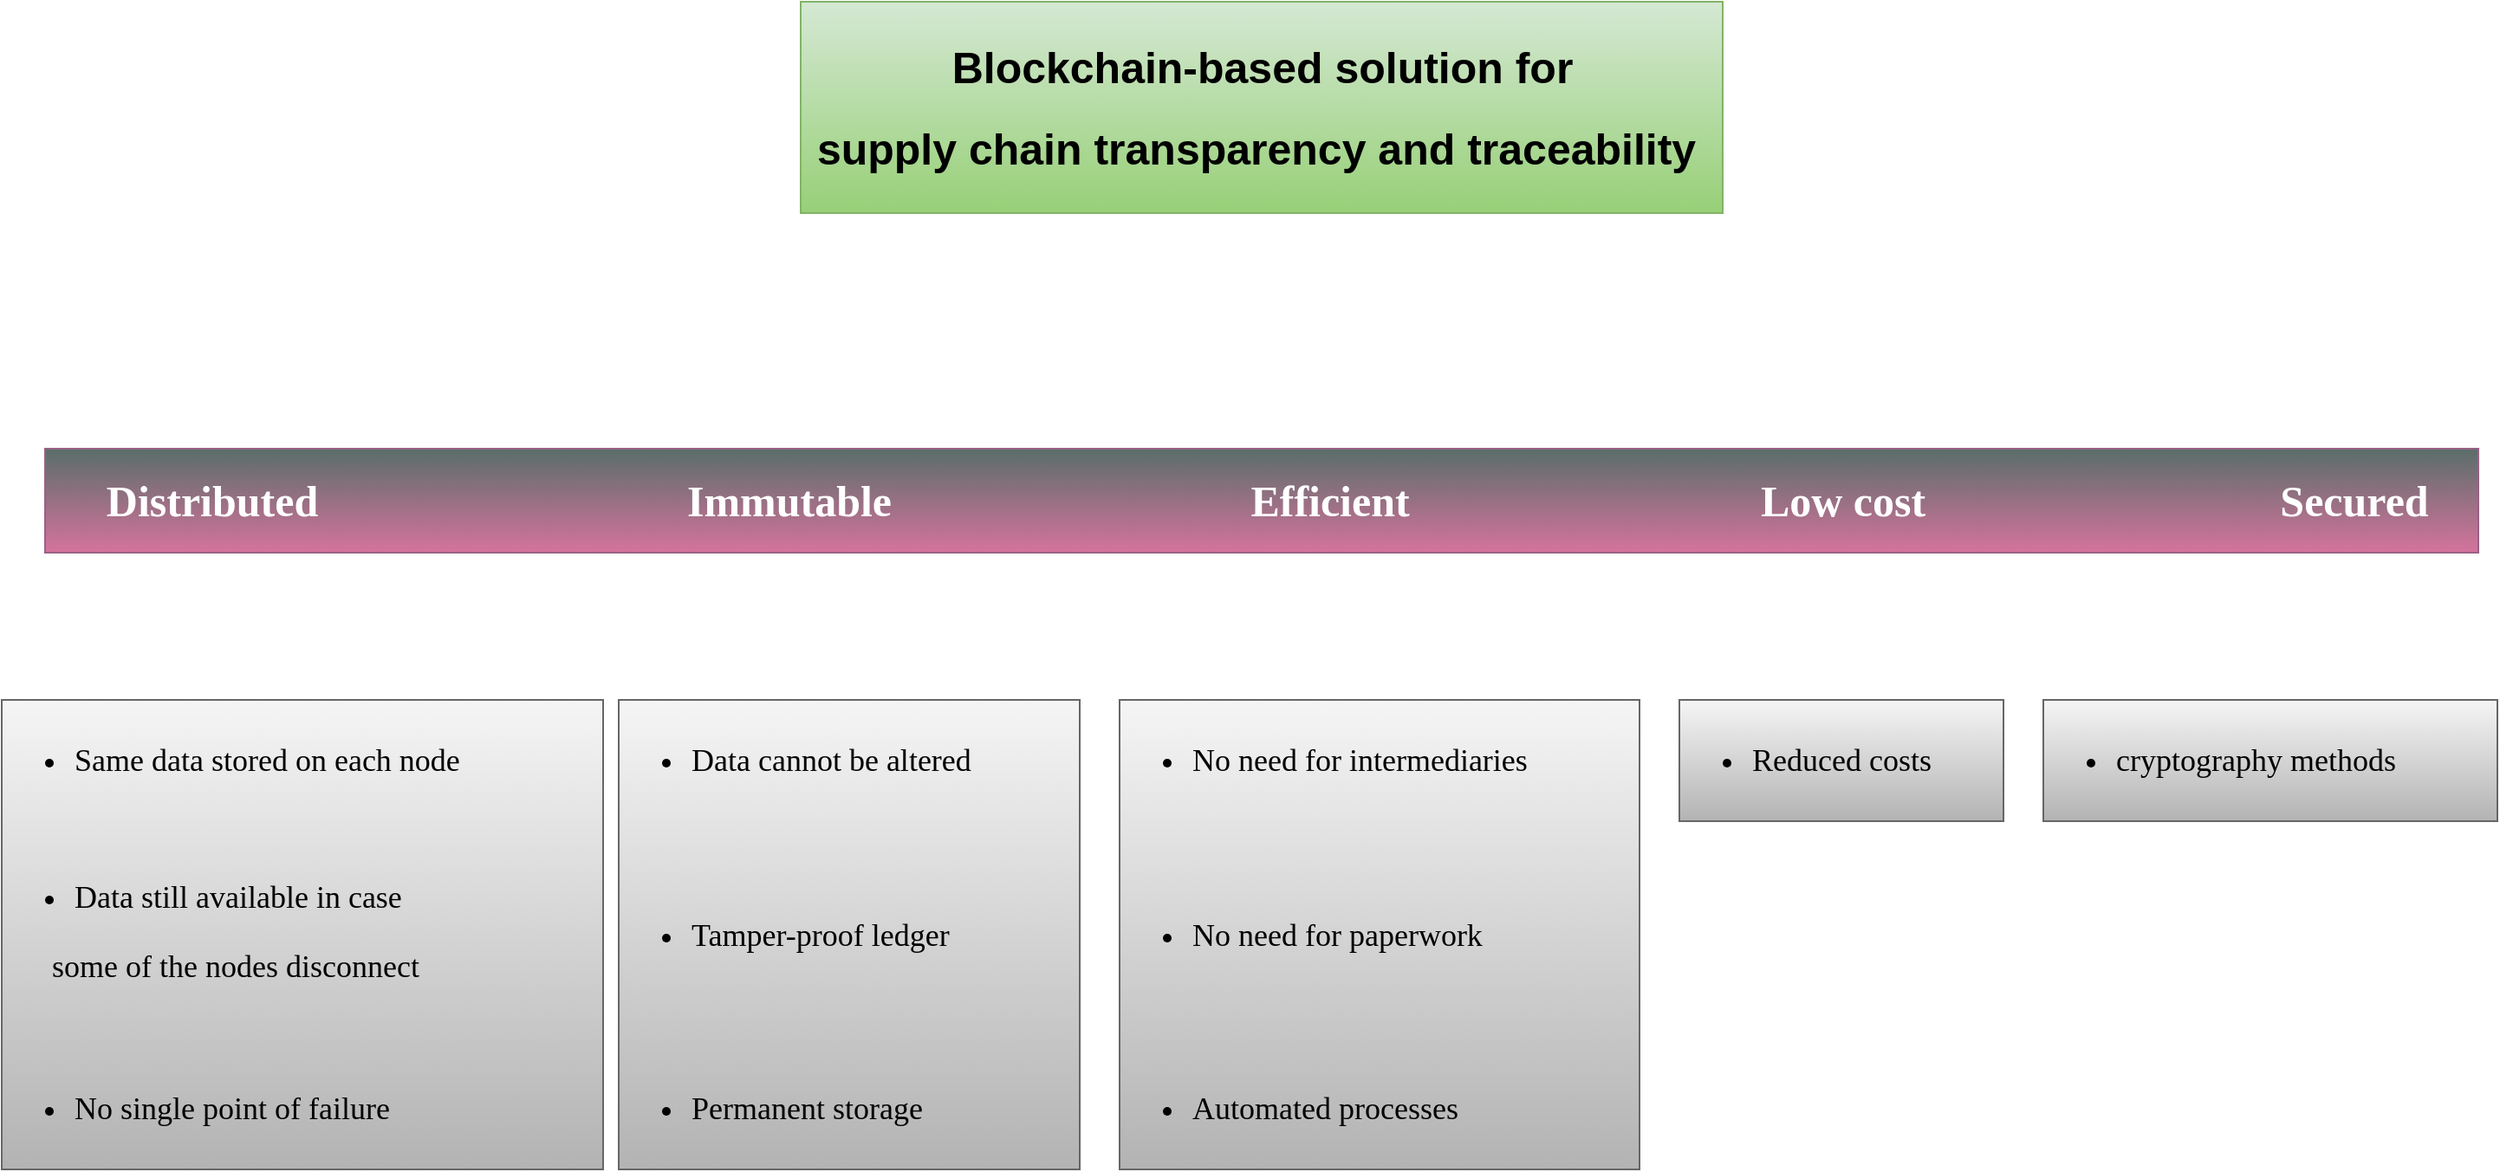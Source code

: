<mxfile version="21.0.6" type="github" pages="3">
  <diagram id="QcVv5CwE_pNNoPAJZRav" name="Intro">
    <mxGraphModel dx="1646" dy="841" grid="0" gridSize="10" guides="1" tooltips="1" connect="1" arrows="1" fold="1" page="1" pageScale="1" pageWidth="1500" pageHeight="800" math="0" shadow="0">
      <root>
        <mxCell id="0" />
        <mxCell id="1" parent="0" />
        <mxCell id="U0lSfX0NrB_y97nwMYoe-1" value="&lt;h1 style=&quot;font-size: 25px;&quot;&gt;&lt;font style=&quot;font-size: 25px;&quot;&gt;Blockchain-based solution for&lt;/font&gt;&lt;/h1&gt;&lt;h1 style=&quot;font-size: 25px;&quot;&gt;&lt;font style=&quot;font-size: 25px;&quot;&gt;&lt;font style=&quot;font-size: 25px;&quot;&gt;supply chain transparency and traceability&lt;/font&gt;&amp;nbsp;&lt;/font&gt;&lt;/h1&gt;" style="text;html=1;align=center;verticalAlign=middle;resizable=0;points=[];autosize=1;strokeColor=#82b366;fillColor=#d5e8d4;gradientColor=#97d077;" vertex="1" parent="1">
          <mxGeometry x="484" y="31" width="532" height="122" as="geometry" />
        </mxCell>
        <mxCell id="U0lSfX0NrB_y97nwMYoe-9" value="" style="group" vertex="1" connectable="0" parent="1">
          <mxGeometry x="48" y="289" width="1404" height="60" as="geometry" />
        </mxCell>
        <mxCell id="U0lSfX0NrB_y97nwMYoe-8" value="" style="rounded=0;whiteSpace=wrap;html=1;fillColor=#596E69;gradientColor=#d5739d;strokeColor=#996185;" vertex="1" parent="U0lSfX0NrB_y97nwMYoe-9">
          <mxGeometry width="1404" height="60" as="geometry" />
        </mxCell>
        <mxCell id="U0lSfX0NrB_y97nwMYoe-3" value="&lt;b&gt;&lt;font color=&quot;#ffffff&quot; style=&quot;font-size: 25px;&quot; face=&quot;Verdana&quot;&gt;Distributed&lt;/font&gt;&lt;/b&gt;" style="text;html=1;align=center;verticalAlign=middle;resizable=0;points=[];autosize=1;strokeColor=none;fillColor=none;" vertex="1" parent="U0lSfX0NrB_y97nwMYoe-9">
          <mxGeometry x="8" y="9" width="175" height="42" as="geometry" />
        </mxCell>
        <mxCell id="U0lSfX0NrB_y97nwMYoe-4" value="&lt;b&gt;&lt;font color=&quot;#ffffff&quot; style=&quot;font-size: 25px;&quot; face=&quot;Verdana&quot;&gt;Immutable&lt;/font&gt;&lt;/b&gt;" style="text;html=1;align=center;verticalAlign=middle;resizable=0;points=[];autosize=1;strokeColor=none;fillColor=none;" vertex="1" parent="U0lSfX0NrB_y97nwMYoe-9">
          <mxGeometry x="342" y="9" width="173" height="42" as="geometry" />
        </mxCell>
        <mxCell id="U0lSfX0NrB_y97nwMYoe-5" value="&lt;b&gt;&lt;font color=&quot;#ffffff&quot; style=&quot;font-size: 25px;&quot; face=&quot;Verdana&quot;&gt;Efficient&lt;/font&gt;&lt;/b&gt;" style="text;html=1;align=center;verticalAlign=middle;resizable=0;points=[];autosize=1;strokeColor=none;fillColor=none;" vertex="1" parent="U0lSfX0NrB_y97nwMYoe-9">
          <mxGeometry x="674" y="9" width="134" height="42" as="geometry" />
        </mxCell>
        <mxCell id="U0lSfX0NrB_y97nwMYoe-6" value="&lt;b&gt;&lt;font color=&quot;#ffffff&quot; style=&quot;font-size: 25px;&quot; face=&quot;Verdana&quot;&gt;Low cost&lt;/font&gt;&lt;/b&gt;" style="text;html=1;align=center;verticalAlign=middle;resizable=0;points=[];autosize=1;strokeColor=none;fillColor=none;" vertex="1" parent="U0lSfX0NrB_y97nwMYoe-9">
          <mxGeometry x="966" y="9" width="142" height="42" as="geometry" />
        </mxCell>
        <mxCell id="U0lSfX0NrB_y97nwMYoe-7" value="&lt;b&gt;&lt;font color=&quot;#ffffff&quot; style=&quot;font-size: 25px;&quot; face=&quot;Verdana&quot;&gt;Secured&lt;/font&gt;&lt;/b&gt;" style="text;html=1;align=center;verticalAlign=middle;resizable=0;points=[];autosize=1;strokeColor=none;fillColor=none;" vertex="1" parent="U0lSfX0NrB_y97nwMYoe-9">
          <mxGeometry x="1266" y="9" width="131" height="42" as="geometry" />
        </mxCell>
        <mxCell id="U0lSfX0NrB_y97nwMYoe-10" value="&lt;ul style=&quot;font-size: 18px;&quot;&gt;&lt;li style=&quot;&quot;&gt;&lt;font style=&quot;font-size: 18px;&quot; face=&quot;Verdana&quot;&gt;Same data stored on each node&lt;/font&gt;&lt;/li&gt;&lt;/ul&gt;&lt;div style=&quot;font-size: 18px;&quot;&gt;&lt;font style=&quot;font-size: 18px;&quot; face=&quot;Verdana&quot;&gt;&lt;br&gt;&lt;/font&gt;&lt;/div&gt;&lt;ul style=&quot;font-size: 18px;&quot;&gt;&lt;li&gt;&lt;font style=&quot;font-size: 18px;&quot; face=&quot;Verdana&quot;&gt;Data still available in case&lt;/font&gt;&lt;/li&gt;&lt;/ul&gt;&lt;div style=&quot;font-size: 18px;&quot;&gt;&lt;font style=&quot;font-size: 18px;&quot; face=&quot;Verdana&quot;&gt;&amp;nbsp; &amp;nbsp; &amp;nbsp; some of the nodes disconnect&lt;/font&gt;&lt;/div&gt;&lt;div style=&quot;font-size: 18px;&quot;&gt;&lt;font style=&quot;font-size: 18px;&quot; face=&quot;Verdana&quot;&gt;&lt;br&gt;&lt;/font&gt;&lt;/div&gt;&lt;div style=&quot;font-size: 18px;&quot;&gt;&lt;font style=&quot;font-size: 18px;&quot; face=&quot;Verdana&quot;&gt;&lt;br&gt;&lt;/font&gt;&lt;/div&gt;&lt;ul style=&quot;font-size: 18px;&quot;&gt;&lt;li style=&quot;&quot;&gt;&lt;font style=&quot;font-size: 18px;&quot; face=&quot;Verdana&quot;&gt;No single point of failure&lt;/font&gt;&lt;/li&gt;&lt;/ul&gt;" style="text;html=1;align=left;verticalAlign=middle;resizable=0;points=[];autosize=1;strokeColor=#666666;fillColor=#f5f5f5;gradientColor=#b3b3b3;" vertex="1" parent="1">
          <mxGeometry x="23" y="434" width="347" height="271" as="geometry" />
        </mxCell>
        <mxCell id="U0lSfX0NrB_y97nwMYoe-11" value="&lt;ul style=&quot;font-size: 18px;&quot;&gt;&lt;li style=&quot;&quot;&gt;&lt;font face=&quot;Verdana&quot;&gt;Data cannot be altered&lt;/font&gt;&lt;/li&gt;&lt;/ul&gt;&lt;div&gt;&lt;font face=&quot;Verdana&quot;&gt;&lt;span style=&quot;font-size: 18px;&quot;&gt;&lt;br&gt;&lt;/span&gt;&lt;/font&gt;&lt;/div&gt;&lt;div&gt;&lt;font face=&quot;Verdana&quot;&gt;&lt;span style=&quot;font-size: 18px;&quot;&gt;&lt;br&gt;&lt;/span&gt;&lt;/font&gt;&lt;/div&gt;&lt;ul style=&quot;font-size: 18px;&quot;&gt;&lt;li&gt;&lt;font face=&quot;Verdana&quot;&gt;Tamper-proof ledger&lt;/font&gt;&lt;/li&gt;&lt;/ul&gt;&lt;div style=&quot;font-size: 18px;&quot;&gt;&lt;font style=&quot;font-size: 18px;&quot; face=&quot;Verdana&quot;&gt;&lt;br&gt;&lt;/font&gt;&lt;/div&gt;&lt;div style=&quot;font-size: 18px;&quot;&gt;&lt;font style=&quot;font-size: 18px;&quot; face=&quot;Verdana&quot;&gt;&lt;br&gt;&lt;/font&gt;&lt;/div&gt;&lt;ul style=&quot;font-size: 18px;&quot;&gt;&lt;li style=&quot;&quot;&gt;&lt;font face=&quot;Verdana&quot;&gt;Permanent storage&lt;/font&gt;&lt;/li&gt;&lt;/ul&gt;" style="text;html=1;align=left;verticalAlign=middle;resizable=0;points=[];autosize=1;strokeColor=#666666;fillColor=#f5f5f5;gradientColor=#b3b3b3;" vertex="1" parent="1">
          <mxGeometry x="379" y="434" width="266" height="271" as="geometry" />
        </mxCell>
        <mxCell id="U0lSfX0NrB_y97nwMYoe-12" value="&lt;ul style=&quot;font-size: 18px;&quot;&gt;&lt;li style=&quot;&quot;&gt;&lt;font face=&quot;Verdana&quot;&gt;No need for intermediaries&lt;/font&gt;&lt;/li&gt;&lt;/ul&gt;&lt;div style=&quot;font-size: 18px;&quot;&gt;&lt;font style=&quot;font-size: 18px;&quot; face=&quot;Verdana&quot;&gt;&lt;br&gt;&lt;/font&gt;&lt;/div&gt;&lt;div style=&quot;font-size: 18px;&quot;&gt;&lt;font style=&quot;font-size: 18px;&quot; face=&quot;Verdana&quot;&gt;&lt;br&gt;&lt;/font&gt;&lt;/div&gt;&lt;ul style=&quot;font-size: 18px;&quot;&gt;&lt;li&gt;&lt;font face=&quot;Verdana&quot;&gt;No need for paperwork&lt;/font&gt;&lt;/li&gt;&lt;/ul&gt;&lt;div style=&quot;font-size: 18px;&quot;&gt;&lt;font style=&quot;font-size: 18px;&quot; face=&quot;Verdana&quot;&gt;&lt;br&gt;&lt;/font&gt;&lt;/div&gt;&lt;div style=&quot;font-size: 18px;&quot;&gt;&lt;br&gt;&lt;/div&gt;&lt;ul style=&quot;font-size: 18px;&quot;&gt;&lt;li style=&quot;&quot;&gt;&lt;font face=&quot;Verdana&quot;&gt;Automated processes&lt;/font&gt;&lt;/li&gt;&lt;/ul&gt;" style="text;html=1;align=left;verticalAlign=middle;resizable=0;points=[];autosize=1;strokeColor=#666666;fillColor=#f5f5f5;gradientColor=#b3b3b3;" vertex="1" parent="1">
          <mxGeometry x="668" y="434" width="300" height="271" as="geometry" />
        </mxCell>
        <mxCell id="U0lSfX0NrB_y97nwMYoe-14" value="&lt;ul style=&quot;font-size: 18px;&quot;&gt;&lt;li style=&quot;&quot;&gt;&lt;font face=&quot;Verdana&quot;&gt;Reduced costs&lt;/font&gt;&lt;/li&gt;&lt;/ul&gt;" style="text;html=1;align=left;verticalAlign=middle;resizable=0;points=[];autosize=1;strokeColor=#666666;fillColor=#f5f5f5;gradientColor=#b3b3b3;" vertex="1" parent="1">
          <mxGeometry x="991" y="434" width="187" height="70" as="geometry" />
        </mxCell>
        <mxCell id="U0lSfX0NrB_y97nwMYoe-15" value="&lt;ul style=&quot;font-size: 18px;&quot;&gt;&lt;li style=&quot;&quot;&gt;&lt;font face=&quot;Verdana&quot;&gt;cryptography methods&lt;/font&gt;&lt;/li&gt;&lt;/ul&gt;" style="text;html=1;align=left;verticalAlign=middle;resizable=0;points=[];autosize=1;strokeColor=#666666;fillColor=#f5f5f5;gradientColor=#b3b3b3;" vertex="1" parent="1">
          <mxGeometry x="1201" y="434" width="262" height="70" as="geometry" />
        </mxCell>
      </root>
    </mxGraphModel>
  </diagram>
  <diagram name="Architecture" id="gaUyGM8IAADZF5PVYL19">
    <mxGraphModel dx="1434" dy="807" grid="0" gridSize="10" guides="1" tooltips="1" connect="1" arrows="1" fold="1" page="1" pageScale="1" pageWidth="1500" pageHeight="800" math="0" shadow="0">
      <root>
        <mxCell id="0" />
        <mxCell id="1" parent="0" />
        <mxCell id="xzhzrzbfn5W9RqFc-OKv-49" value="" style="group" vertex="1" connectable="0" parent="1">
          <mxGeometry x="90" y="93" width="1320" height="202" as="geometry" />
        </mxCell>
        <mxCell id="xzhzrzbfn5W9RqFc-OKv-23" value="" style="rounded=0;whiteSpace=wrap;html=1;fillColor=#32803F;gradientColor=none;strokeColor=#82b366;" vertex="1" parent="xzhzrzbfn5W9RqFc-OKv-49">
          <mxGeometry x="-6" y="-16.578" width="1326" height="218.578" as="geometry" />
        </mxCell>
        <mxCell id="xzhzrzbfn5W9RqFc-OKv-48" value="&lt;span style=&quot;font-size: 19px;&quot;&gt;Consumer&lt;/span&gt;" style="ellipse;whiteSpace=wrap;html=1;aspect=fixed;fillColor=#FAFAFA;gradientColor=#b3b3b3;strokeColor=#666666;" vertex="1" parent="xzhzrzbfn5W9RqFc-OKv-49">
          <mxGeometry x="1180.417" width="129.906" height="129.906" as="geometry" />
        </mxCell>
        <mxCell id="xzhzrzbfn5W9RqFc-OKv-17" value="&lt;font style=&quot;font-size: 19px;&quot;&gt;Processor&lt;/font&gt;" style="ellipse;whiteSpace=wrap;html=1;aspect=fixed;fillColor=#FAFAFA;gradientColor=#b3b3b3;strokeColor=#666666;" vertex="1" parent="xzhzrzbfn5W9RqFc-OKv-49">
          <mxGeometry x="236.002" y="4.462e-14" width="129.906" height="129.906" as="geometry" />
        </mxCell>
        <mxCell id="xzhzrzbfn5W9RqFc-OKv-20" value="&lt;font style=&quot;font-size: 19px;&quot;&gt;Supplier&lt;/font&gt;" style="ellipse;whiteSpace=wrap;html=1;aspect=fixed;fillColor=#FAFAFA;gradientColor=#b3b3b3;strokeColor=#666666;" vertex="1" parent="xzhzrzbfn5W9RqFc-OKv-49">
          <mxGeometry y="4.462e-14" width="129.906" height="129.906" as="geometry" />
        </mxCell>
        <mxCell id="xzhzrzbfn5W9RqFc-OKv-21" value="&lt;span style=&quot;font-size: 19px;&quot;&gt;Distributor&lt;/span&gt;" style="ellipse;whiteSpace=wrap;html=1;aspect=fixed;fillColor=#FAFAFA;gradientColor=#b3b3b3;strokeColor=#666666;" vertex="1" parent="xzhzrzbfn5W9RqFc-OKv-49">
          <mxGeometry x="472.003" y="4.462e-14" width="129.906" height="129.906" as="geometry" />
        </mxCell>
        <mxCell id="xzhzrzbfn5W9RqFc-OKv-22" value="&lt;font style=&quot;font-size: 19px;&quot;&gt;Retailer&lt;/font&gt;" style="ellipse;whiteSpace=wrap;html=1;aspect=fixed;fillColor=#FAFAFA;gradientColor=#b3b3b3;strokeColor=#666666;" vertex="1" parent="xzhzrzbfn5W9RqFc-OKv-49">
          <mxGeometry x="708.005" y="4.462e-14" width="129.906" height="129.906" as="geometry" />
        </mxCell>
        <mxCell id="xzhzrzbfn5W9RqFc-OKv-24" value="&lt;font style=&quot;font-size: 19px;&quot;&gt;restaurant&lt;/font&gt;" style="ellipse;whiteSpace=wrap;html=1;aspect=fixed;fillColor=#FAFAFA;gradientColor=#b3b3b3;strokeColor=#666666;" vertex="1" parent="xzhzrzbfn5W9RqFc-OKv-49">
          <mxGeometry x="944.007" y="4.462e-14" width="129.906" height="129.906" as="geometry" />
        </mxCell>
        <mxCell id="xzhzrzbfn5W9RqFc-OKv-35" style="edgeStyle=orthogonalEdgeStyle;rounded=0;orthogonalLoop=1;jettySize=auto;html=1;exitX=0.5;exitY=1;exitDx=0;exitDy=0;entryX=0.5;entryY=1;entryDx=0;entryDy=0;strokeWidth=6;strokeColor=#FAFAFA;" edge="1" parent="xzhzrzbfn5W9RqFc-OKv-49" source="xzhzrzbfn5W9RqFc-OKv-21" target="xzhzrzbfn5W9RqFc-OKv-24">
          <mxGeometry relative="1" as="geometry">
            <mxPoint x="990.42" y="255.078" as="targetPoint" />
            <Array as="points">
              <mxPoint x="537.42" y="182.927" />
              <mxPoint x="1009.42" y="182.927" />
            </Array>
          </mxGeometry>
        </mxCell>
        <mxCell id="xzhzrzbfn5W9RqFc-OKv-27" value="" style="shape=flexArrow;endArrow=classic;html=1;rounded=0;strokeColor=#FFFFFF;fillColor=default;" edge="1" parent="xzhzrzbfn5W9RqFc-OKv-49">
          <mxGeometry width="50" height="50" relative="1" as="geometry">
            <mxPoint x="136.42" y="73.639" as="sourcePoint" />
            <mxPoint x="229.42" y="73.639" as="targetPoint" />
          </mxGeometry>
        </mxCell>
        <mxCell id="xzhzrzbfn5W9RqFc-OKv-32" value="" style="shape=flexArrow;endArrow=classic;html=1;rounded=0;strokeColor=#FFFFFF;fillColor=default;" edge="1" parent="xzhzrzbfn5W9RqFc-OKv-49">
          <mxGeometry width="50" height="50" relative="1" as="geometry">
            <mxPoint x="372.42" y="68.387" as="sourcePoint" />
            <mxPoint x="465.42" y="68.387" as="targetPoint" />
          </mxGeometry>
        </mxCell>
        <mxCell id="xzhzrzbfn5W9RqFc-OKv-33" value="" style="shape=flexArrow;endArrow=classic;html=1;rounded=0;strokeColor=#FFFFFF;fillColor=default;" edge="1" parent="xzhzrzbfn5W9RqFc-OKv-49">
          <mxGeometry width="50" height="50" relative="1" as="geometry">
            <mxPoint x="608.42" y="68.387" as="sourcePoint" />
            <mxPoint x="701.42" y="68.387" as="targetPoint" />
          </mxGeometry>
        </mxCell>
        <mxCell id="xzhzrzbfn5W9RqFc-OKv-34" value="" style="shape=flexArrow;endArrow=classic;html=1;rounded=0;strokeColor=#FFFFFF;fillColor=default;" edge="1" parent="xzhzrzbfn5W9RqFc-OKv-49">
          <mxGeometry width="50" height="50" relative="1" as="geometry">
            <mxPoint x="844.42" y="68.387" as="sourcePoint" />
            <mxPoint x="937.42" y="68.387" as="targetPoint" />
          </mxGeometry>
        </mxCell>
        <mxCell id="xzhzrzbfn5W9RqFc-OKv-50" value="" style="shape=flexArrow;endArrow=classic;html=1;rounded=0;strokeColor=#FFFFFF;fillColor=default;" edge="1" parent="xzhzrzbfn5W9RqFc-OKv-49">
          <mxGeometry width="50" height="50" relative="1" as="geometry">
            <mxPoint x="1080.0" y="67.455" as="sourcePoint" />
            <mxPoint x="1173.0" y="67.455" as="targetPoint" />
          </mxGeometry>
        </mxCell>
        <mxCell id="xzhzrzbfn5W9RqFc-OKv-51" value="&lt;font face=&quot;Verdana&quot; style=&quot;font-size: 20px;&quot;&gt;Raw material&lt;br style=&quot;font-size: 20px;&quot;&gt;pre-processing&lt;br style=&quot;font-size: 20px;&quot;&gt;&lt;br style=&quot;font-size: 20px;&quot;&gt;Harvesting&lt;br&gt;&lt;br style=&quot;font-size: 20px;&quot;&gt;&lt;br style=&quot;font-size: 20px;&quot;&gt;&lt;br&gt;&lt;br&gt;Data:&lt;br style=&quot;font-size: 20px;&quot;&gt;&lt;ul style=&quot;font-size: 20px;&quot;&gt;&lt;li style=&quot;font-size: 20px;&quot;&gt;Supplier&lt;/li&gt;&lt;/ul&gt;&lt;ul style=&quot;font-size: 20px;&quot;&gt;&lt;li style=&quot;font-size: 20px;&quot;&gt;Raw material&lt;/li&gt;&lt;/ul&gt;&lt;/font&gt;" style="text;html=1;align=left;verticalAlign=middle;resizable=0;points=[];autosize=1;strokeColor=none;fillColor=none;fontSize=20;" vertex="1" parent="1">
          <mxGeometry x="85" y="349" width="190" height="354" as="geometry" />
        </mxCell>
        <mxCell id="xzhzrzbfn5W9RqFc-OKv-52" value="&lt;font face=&quot;Verdana&quot; style=&quot;font-size: 20px;&quot;&gt;Product processing&lt;br&gt;manufacturing, etc...&lt;br style=&quot;font-size: 20px;&quot;&gt;&lt;br style=&quot;font-size: 20px;&quot;&gt;Change into final&lt;br&gt;packed product&lt;br style=&quot;font-size: 20px;&quot;&gt;&lt;br style=&quot;font-size: 20px;&quot;&gt;&lt;br&gt;&lt;br&gt;Data:&lt;br style=&quot;font-size: 20px;&quot;&gt;&lt;ul style=&quot;font-size: 20px;&quot;&gt;&lt;li style=&quot;font-size: 20px;&quot;&gt;Manufacturer Info&lt;/li&gt;&lt;/ul&gt;&lt;ul style=&quot;font-size: 20px;&quot;&gt;&lt;li style=&quot;font-size: 20px;&quot;&gt;Packed product Info&lt;/li&gt;&lt;/ul&gt;&lt;/font&gt;" style="text;html=1;align=left;verticalAlign=middle;resizable=0;points=[];autosize=1;strokeColor=none;fillColor=none;fontSize=20;" vertex="1" parent="1">
          <mxGeometry x="292" y="349" width="259" height="354" as="geometry" />
        </mxCell>
        <mxCell id="xzhzrzbfn5W9RqFc-OKv-53" value="&lt;font face=&quot;Verdana&quot; style=&quot;font-size: 20px;&quot;&gt;Distribution centers&lt;br&gt;Storage facilities&amp;nbsp;&lt;br style=&quot;font-size: 20px;&quot;&gt;&lt;br style=&quot;font-size: 20px;&quot;&gt;Store, ship, or&lt;br&gt;Pass along for distribution&lt;br style=&quot;font-size: 20px;&quot;&gt;&lt;br style=&quot;font-size: 20px;&quot;&gt;&lt;br&gt;&lt;br&gt;Data:&lt;br style=&quot;font-size: 20px;&quot;&gt;&lt;ul style=&quot;font-size: 20px;&quot;&gt;&lt;li style=&quot;font-size: 20px;&quot;&gt;Distributor Info&lt;/li&gt;&lt;/ul&gt;&lt;ul style=&quot;font-size: 20px;&quot;&gt;&lt;li style=&quot;font-size: 20px;&quot;&gt;Product Info&lt;/li&gt;&lt;/ul&gt;&lt;/font&gt;" style="text;html=1;align=left;verticalAlign=middle;resizable=0;points=[];autosize=1;strokeColor=none;fillColor=none;fontSize=20;" vertex="1" parent="1">
          <mxGeometry x="594" y="349" width="280" height="354" as="geometry" />
        </mxCell>
        <mxCell id="xzhzrzbfn5W9RqFc-OKv-54" value="&lt;font face=&quot;Verdana&quot; style=&quot;font-size: 20px;&quot;&gt;Receiving the product&lt;br&gt;Sell to restaurants&lt;br style=&quot;font-size: 20px;&quot;&gt;&lt;br style=&quot;font-size: 20px;&quot;&gt;Downstream party&lt;br&gt;before consumption&lt;br style=&quot;font-size: 20px;&quot;&gt;&lt;br style=&quot;font-size: 20px;&quot;&gt;&lt;br&gt;&lt;br&gt;Data:&lt;br style=&quot;font-size: 20px;&quot;&gt;&lt;ul style=&quot;font-size: 20px;&quot;&gt;&lt;li style=&quot;font-size: 20px;&quot;&gt;Retailer Info&lt;/li&gt;&lt;/ul&gt;&lt;ul style=&quot;font-size: 20px;&quot;&gt;&lt;li style=&quot;font-size: 20px;&quot;&gt;Product Info&lt;/li&gt;&lt;/ul&gt;&lt;/font&gt;" style="text;html=1;align=left;verticalAlign=middle;resizable=0;points=[];autosize=1;strokeColor=none;fillColor=none;fontSize=20;" vertex="1" parent="1">
          <mxGeometry x="905" y="349" width="237" height="354" as="geometry" />
        </mxCell>
        <mxCell id="xzhzrzbfn5W9RqFc-OKv-55" value="&lt;font face=&quot;Verdana&quot; style=&quot;font-size: 20px;&quot;&gt;Buy from retailers&lt;br&gt;&amp;nbsp;&lt;br&gt;&lt;br style=&quot;font-size: 20px;&quot;&gt;Cook&lt;br style=&quot;font-size: 20px;&quot;&gt;&lt;br style=&quot;font-size: 20px;&quot;&gt;&lt;br&gt;&lt;br&gt;&lt;br&gt;Data:&lt;br style=&quot;font-size: 20px;&quot;&gt;&lt;ul style=&quot;font-size: 20px;&quot;&gt;&lt;li style=&quot;font-size: 20px;&quot;&gt;Restaurant Info&lt;/li&gt;&lt;/ul&gt;&lt;ul style=&quot;font-size: 20px;&quot;&gt;&lt;li style=&quot;font-size: 20px;&quot;&gt;Menu&lt;/li&gt;&lt;/ul&gt;&lt;/font&gt;" style="text;html=1;align=left;verticalAlign=middle;resizable=0;points=[];autosize=1;strokeColor=none;fillColor=none;fontSize=20;" vertex="1" parent="1">
          <mxGeometry x="1173" y="349" width="214" height="354" as="geometry" />
        </mxCell>
      </root>
    </mxGraphModel>
  </diagram>
  <diagram id="N01ocURH-gNEqH7unX4P" name="Blockchain">
    <mxGraphModel dx="1434" dy="807" grid="0" gridSize="10" guides="1" tooltips="1" connect="1" arrows="1" fold="1" page="1" pageScale="1" pageWidth="1500" pageHeight="800" math="0" shadow="0">
      <root>
        <mxCell id="0" />
        <mxCell id="1" parent="0" />
        <mxCell id="GVvpVkafclekjjGOBe-T-1" value="" style="ellipse;whiteSpace=wrap;html=1;aspect=fixed;" vertex="1" parent="1">
          <mxGeometry x="395.25" y="118.25" width="564.5" height="564.5" as="geometry" />
        </mxCell>
        <mxCell id="BRB8ihN4tMcIerCCEKhZ-1" value="&lt;h1&gt;&lt;font color=&quot;#ffffff&quot; style=&quot;font-size: 30px;&quot;&gt;Blockchain flow&lt;/font&gt;&lt;/h1&gt;" style="text;html=1;align=center;verticalAlign=middle;resizable=0;points=[];autosize=1;strokeColor=#6c8ebf;fillColor=#32803F;gradientColor=none;" vertex="1" parent="1">
          <mxGeometry x="17" y="12" width="246" height="80" as="geometry" />
        </mxCell>
        <mxCell id="Zao-2vTmatjXh0FgZHLs-1" value="&lt;font face=&quot;Verdana&quot; size=&quot;1&quot; color=&quot;#ffffff&quot; style=&quot;&quot;&gt;&lt;b style=&quot;font-size: 20px;&quot;&gt;smart contract&lt;/b&gt;&lt;/font&gt;" style="ellipse;whiteSpace=wrap;html=1;aspect=fixed;fillColor=#CC6F31;strokeColor=none;" vertex="1" parent="1">
          <mxGeometry x="614" y="337" width="127" height="127" as="geometry" />
        </mxCell>
        <mxCell id="g7AgF90yJ1rplVvDq7uJ-4" style="edgeStyle=orthogonalEdgeStyle;rounded=0;orthogonalLoop=1;jettySize=auto;html=1;exitX=1;exitY=0.5;exitDx=0;exitDy=0;entryX=0;entryY=0.5;entryDx=0;entryDy=0;" edge="1" parent="1" source="q68ZsKv_MIw4n1ViYyAh-3" target="Zao-2vTmatjXh0FgZHLs-1">
          <mxGeometry relative="1" as="geometry" />
        </mxCell>
        <mxCell id="q68ZsKv_MIw4n1ViYyAh-3" value="&lt;font style=&quot;font-size: 17px;&quot;&gt;&lt;b&gt;Supplier&lt;/b&gt;&lt;/font&gt;" style="ellipse;whiteSpace=wrap;html=1;aspect=fixed;" vertex="1" parent="1">
          <mxGeometry x="349" y="348.5" width="104" height="104" as="geometry" />
        </mxCell>
        <mxCell id="g7AgF90yJ1rplVvDq7uJ-6" style="edgeStyle=orthogonalEdgeStyle;rounded=0;orthogonalLoop=1;jettySize=auto;html=1;entryX=1;entryY=0.5;entryDx=0;entryDy=0;" edge="1" parent="1" source="RKHOuZc4NzEYavYyJpSR-1" target="Zao-2vTmatjXh0FgZHLs-1">
          <mxGeometry relative="1" as="geometry" />
        </mxCell>
        <mxCell id="RKHOuZc4NzEYavYyJpSR-1" value="&lt;font style=&quot;font-size: 17px;&quot;&gt;&lt;b&gt;Transporter&lt;/b&gt;&lt;/font&gt;" style="ellipse;whiteSpace=wrap;html=1;aspect=fixed;" vertex="1" parent="1">
          <mxGeometry x="902" y="348.5" width="104" height="104" as="geometry" />
        </mxCell>
        <mxCell id="g7AgF90yJ1rplVvDq7uJ-7" style="edgeStyle=orthogonalEdgeStyle;rounded=0;orthogonalLoop=1;jettySize=auto;html=1;entryX=0.5;entryY=1;entryDx=0;entryDy=0;" edge="1" parent="1" source="RKHOuZc4NzEYavYyJpSR-2" target="Zao-2vTmatjXh0FgZHLs-1">
          <mxGeometry relative="1" as="geometry" />
        </mxCell>
        <mxCell id="RKHOuZc4NzEYavYyJpSR-2" value="&lt;font style=&quot;font-size: 17px;&quot;&gt;&lt;b&gt;Retailer&lt;/b&gt;&lt;/font&gt;" style="ellipse;whiteSpace=wrap;html=1;aspect=fixed;" vertex="1" parent="1">
          <mxGeometry x="625.5" y="629" width="104" height="104" as="geometry" />
        </mxCell>
        <mxCell id="g7AgF90yJ1rplVvDq7uJ-5" style="edgeStyle=orthogonalEdgeStyle;rounded=0;orthogonalLoop=1;jettySize=auto;html=1;entryX=0.5;entryY=0;entryDx=0;entryDy=0;" edge="1" parent="1" source="RKHOuZc4NzEYavYyJpSR-3" target="Zao-2vTmatjXh0FgZHLs-1">
          <mxGeometry relative="1" as="geometry" />
        </mxCell>
        <mxCell id="RKHOuZc4NzEYavYyJpSR-3" value="&lt;font style=&quot;font-size: 17px;&quot;&gt;&lt;b&gt;Processor&lt;/b&gt;&lt;/font&gt;" style="ellipse;whiteSpace=wrap;html=1;aspect=fixed;" vertex="1" parent="1">
          <mxGeometry x="625.5" y="68" width="104" height="104" as="geometry" />
        </mxCell>
        <mxCell id="g7AgF90yJ1rplVvDq7uJ-8" value="&lt;font face=&quot;Verdana&quot; style=&quot;font-size: 16px;&quot;&gt;store data&lt;/font&gt;" style="text;html=1;align=center;verticalAlign=middle;resizable=0;points=[];autosize=1;strokeColor=none;fillColor=none;" vertex="1" parent="1">
          <mxGeometry x="484" y="364" width="100" height="31" as="geometry" />
        </mxCell>
        <mxCell id="g7AgF90yJ1rplVvDq7uJ-9" value="&lt;font face=&quot;Verdana&quot; style=&quot;font-size: 16px;&quot;&gt;store data&lt;/font&gt;" style="text;html=1;align=center;verticalAlign=middle;resizable=0;points=[];autosize=1;strokeColor=none;fillColor=none;" vertex="1" parent="1">
          <mxGeometry x="772" y="364" width="100" height="31" as="geometry" />
        </mxCell>
        <mxCell id="g7AgF90yJ1rplVvDq7uJ-10" value="&lt;font face=&quot;Verdana&quot; style=&quot;font-size: 16px;&quot;&gt;store data&lt;/font&gt;" style="text;html=1;align=center;verticalAlign=middle;resizable=0;points=[];autosize=1;strokeColor=none;fillColor=none;flipH=1;flipV=1;rotation=-90;" vertex="1" parent="1">
          <mxGeometry x="603" y="239" width="100" height="31" as="geometry" />
        </mxCell>
        <mxCell id="g7AgF90yJ1rplVvDq7uJ-11" value="&lt;font face=&quot;Verdana&quot; style=&quot;font-size: 16px;&quot;&gt;store data&lt;/font&gt;" style="text;html=1;align=center;verticalAlign=middle;resizable=0;points=[];autosize=1;strokeColor=none;fillColor=none;flipH=1;flipV=1;rotation=-90;" vertex="1" parent="1">
          <mxGeometry x="603" y="531" width="100" height="31" as="geometry" />
        </mxCell>
        <mxCell id="g7AgF90yJ1rplVvDq7uJ-12" value="&lt;b&gt;&lt;font style=&quot;font-size: 16px;&quot;&gt;1&lt;/font&gt;&lt;/b&gt;" style="ellipse;whiteSpace=wrap;html=1;aspect=fixed;fillColor=#FFBB9E;gradientColor=#ffd966;strokeColor=#d6b656;" vertex="1" parent="1">
          <mxGeometry x="391" y="362" width="20" height="20" as="geometry" />
        </mxCell>
        <mxCell id="g7AgF90yJ1rplVvDq7uJ-13" value="&lt;b&gt;&lt;font style=&quot;font-size: 16px;&quot;&gt;2&lt;/font&gt;&lt;/b&gt;" style="ellipse;whiteSpace=wrap;html=1;aspect=fixed;fillColor=#FFBB9E;gradientColor=#ffd966;strokeColor=#d6b656;" vertex="1" parent="1">
          <mxGeometry x="667.5" y="79" width="20" height="20" as="geometry" />
        </mxCell>
        <mxCell id="g7AgF90yJ1rplVvDq7uJ-14" value="&lt;b&gt;&lt;font style=&quot;font-size: 16px;&quot;&gt;3&lt;/font&gt;&lt;/b&gt;" style="ellipse;whiteSpace=wrap;html=1;aspect=fixed;fillColor=#FFBB9E;gradientColor=#ffd966;strokeColor=#d6b656;" vertex="1" parent="1">
          <mxGeometry x="944" y="364" width="20" height="20" as="geometry" />
        </mxCell>
        <mxCell id="g7AgF90yJ1rplVvDq7uJ-15" value="&lt;b&gt;&lt;font style=&quot;font-size: 16px;&quot;&gt;4&lt;/font&gt;&lt;/b&gt;" style="ellipse;whiteSpace=wrap;html=1;aspect=fixed;fillColor=#FFBB9E;gradientColor=#ffd966;strokeColor=#d6b656;" vertex="1" parent="1">
          <mxGeometry x="667.5" y="702" width="20" height="20" as="geometry" />
        </mxCell>
        <mxCell id="tYw79kr_3yA6lHukZILJ-1" value="&lt;ul&gt;&lt;li&gt;&lt;font style=&quot;font-size: 17px;&quot; face=&quot;Verdana&quot;&gt;Supplier info&lt;/font&gt;&lt;/li&gt;&lt;/ul&gt;&lt;ul&gt;&lt;li&gt;&lt;font style=&quot;font-size: 17px;&quot; face=&quot;Verdana&quot;&gt;Timestamp&lt;/font&gt;&lt;/li&gt;&lt;/ul&gt;&lt;ul&gt;&lt;li&gt;&lt;font style=&quot;font-size: 17px;&quot; face=&quot;Verdana&quot;&gt;Product description&lt;/font&gt;&lt;/li&gt;&lt;/ul&gt;&lt;ul&gt;&lt;li&gt;&lt;font style=&quot;font-size: 17px;&quot; face=&quot;Verdana&quot;&gt;Harvesting type&lt;/font&gt;&lt;/li&gt;&lt;/ul&gt;" style="text;html=1;align=left;verticalAlign=middle;resizable=0;points=[];autosize=1;strokeColor=#d79b00;fillColor=#ffcd28;gradientColor=#ffa500;" vertex="1" parent="1">
          <mxGeometry x="101" y="329" width="222" height="154" as="geometry" />
        </mxCell>
        <mxCell id="zNIRhLWs-19xKMgsNpk2-1" value="&lt;ul&gt;&lt;li&gt;&lt;font style=&quot;font-size: 17px;&quot; face=&quot;Verdana&quot;&gt;Transporter info&lt;/font&gt;&lt;/li&gt;&lt;/ul&gt;&lt;ul&gt;&lt;li&gt;&lt;font style=&quot;font-size: 17px;&quot; face=&quot;Verdana&quot;&gt;Transportation mode&lt;/font&gt;&lt;/li&gt;&lt;/ul&gt;&lt;ul&gt;&lt;li&gt;&lt;font face=&quot;Verdana&quot;&gt;&lt;span style=&quot;font-size: 17px;&quot;&gt;Time of loading&lt;/span&gt;&lt;/font&gt;&lt;/li&gt;&lt;/ul&gt;&lt;ul style=&quot;font-size: 17px;&quot;&gt;&lt;li&gt;&lt;font face=&quot;Verdana&quot;&gt;Time of journey onset&lt;/font&gt;&lt;/li&gt;&lt;/ul&gt;&lt;ul style=&quot;font-size: 17px;&quot;&gt;&lt;li&gt;&lt;font face=&quot;Verdana&quot;&gt;Time of unloading&lt;/font&gt;&lt;/li&gt;&lt;/ul&gt;" style="text;html=1;align=left;verticalAlign=middle;resizable=0;points=[];autosize=1;strokeColor=#d79b00;fillColor=#ffcd28;gradientColor=#ffa500;" vertex="1" parent="1">
          <mxGeometry x="1031" y="306" width="246" height="201" as="geometry" />
        </mxCell>
      </root>
    </mxGraphModel>
  </diagram>
</mxfile>
